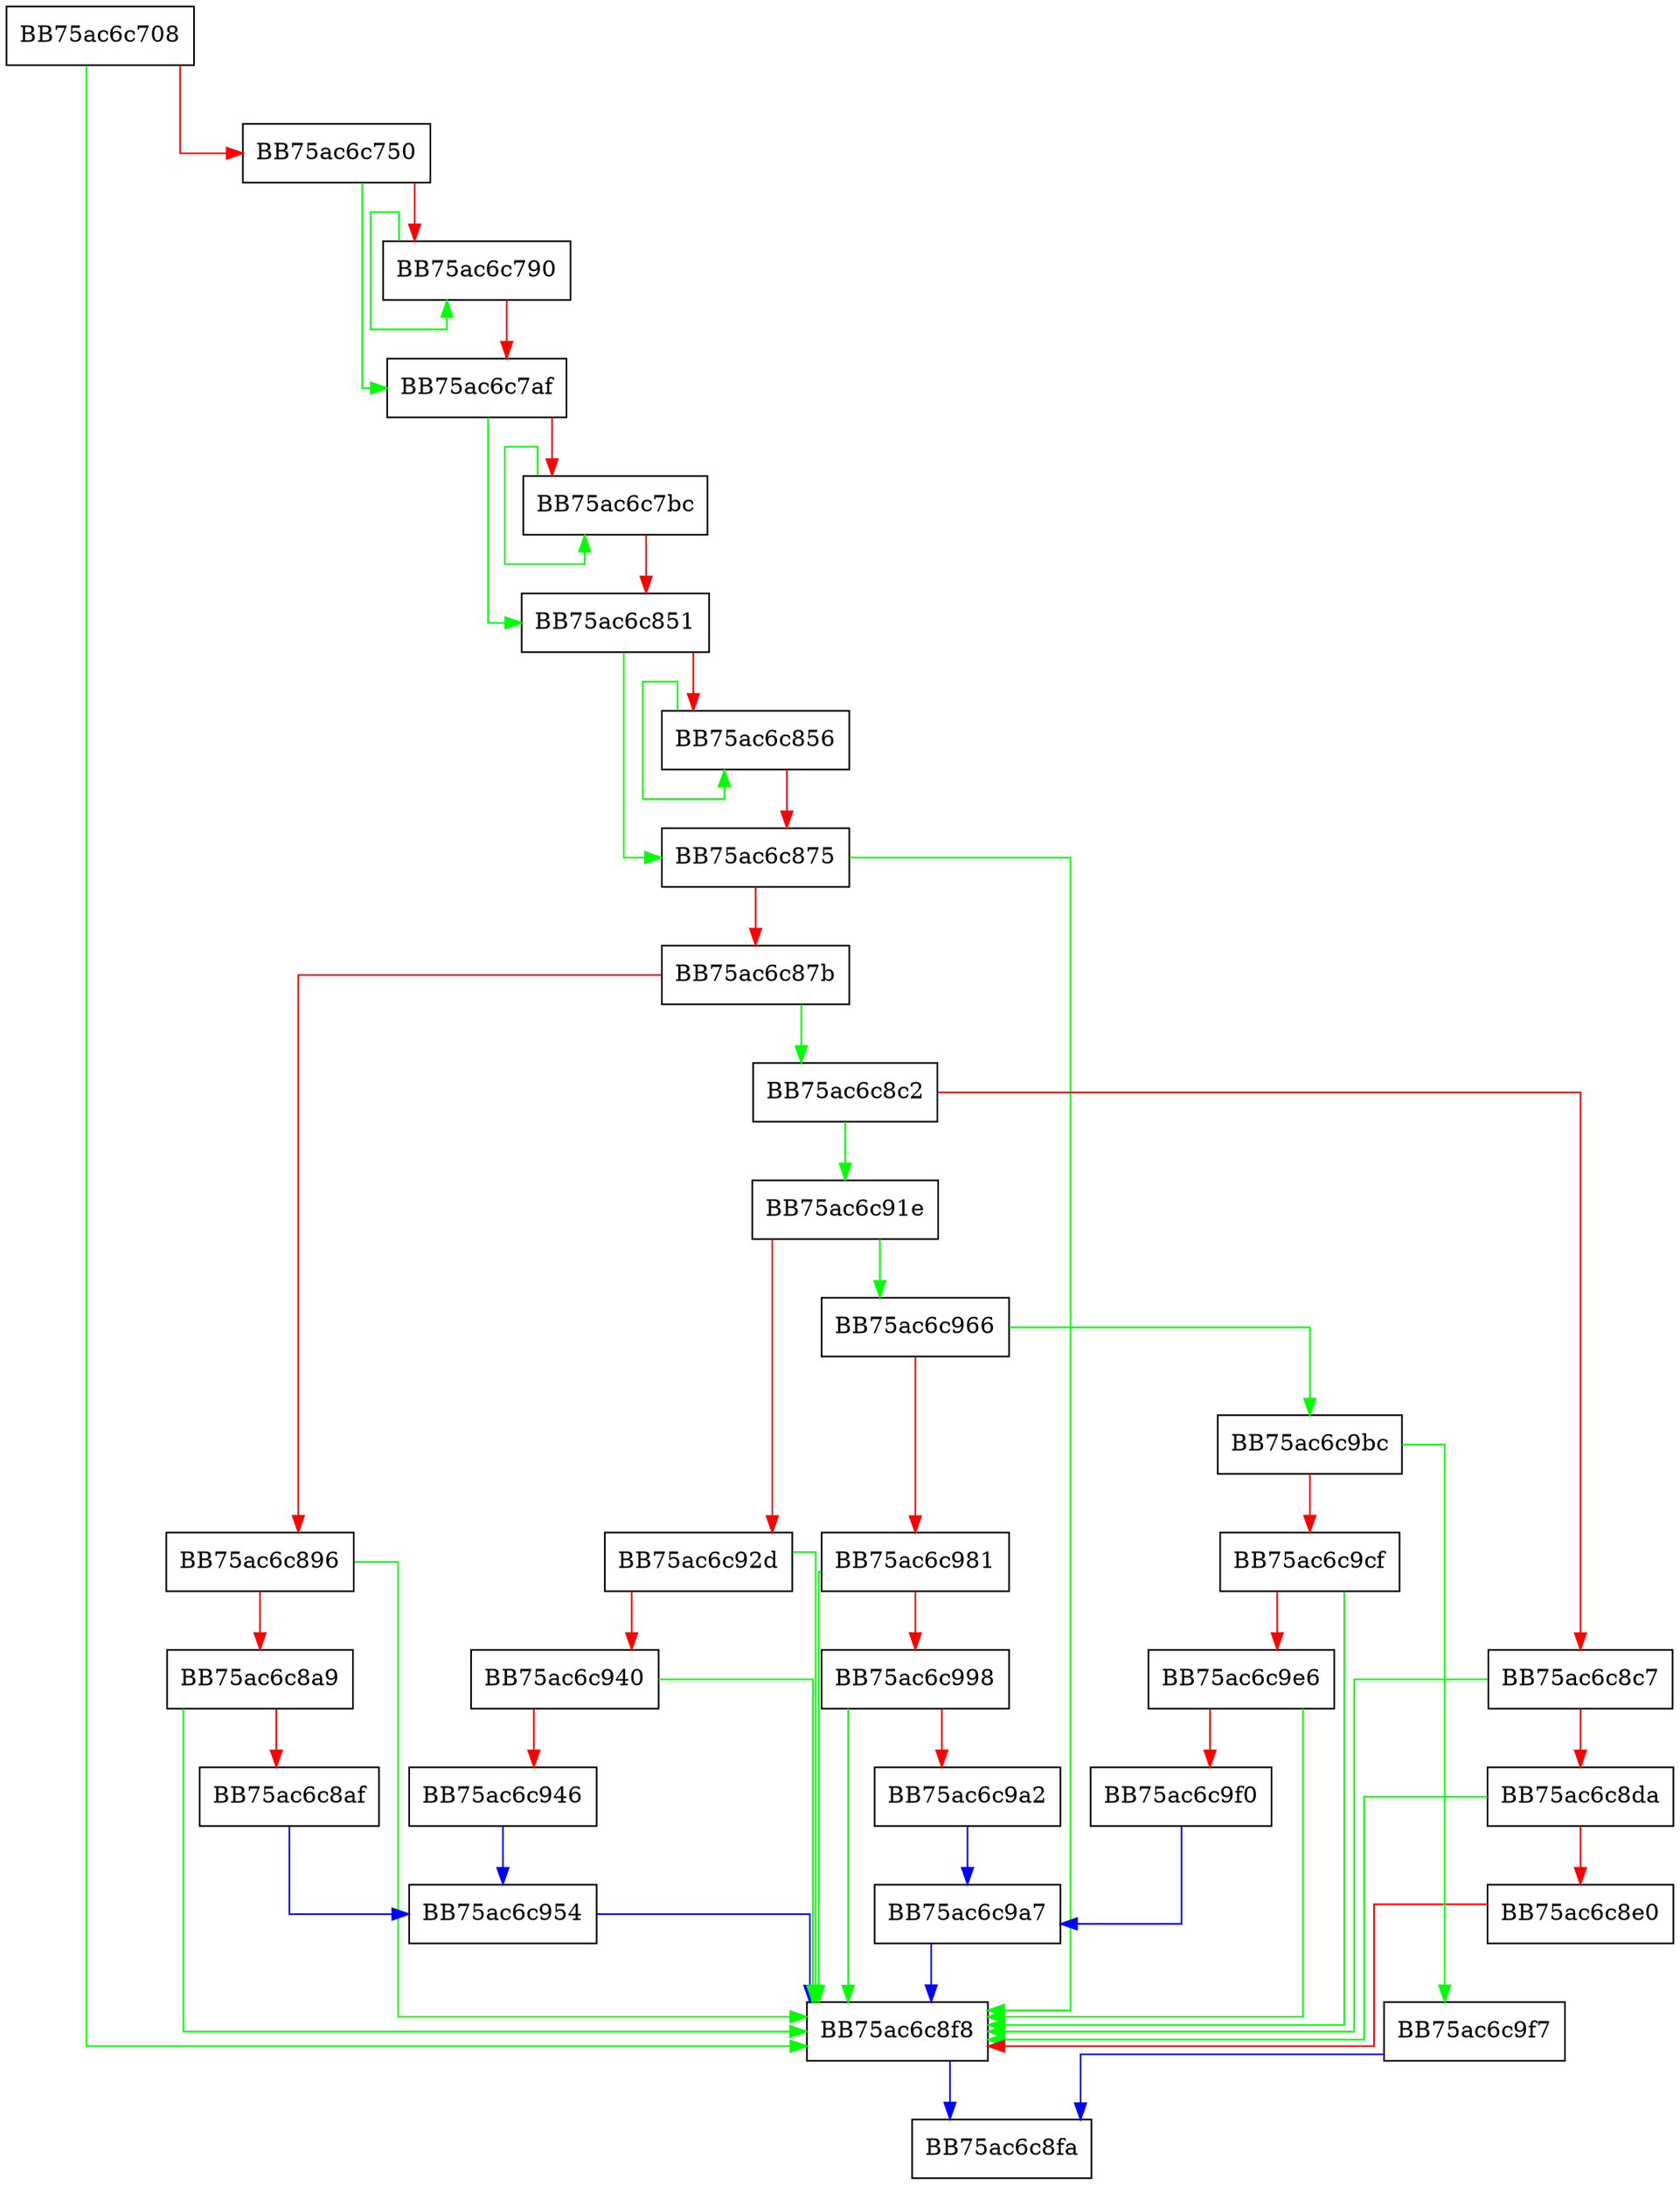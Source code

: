 digraph LoadData {
  node [shape="box"];
  graph [splines=ortho];
  BB75ac6c708 -> BB75ac6c8f8 [color="green"];
  BB75ac6c708 -> BB75ac6c750 [color="red"];
  BB75ac6c750 -> BB75ac6c7af [color="green"];
  BB75ac6c750 -> BB75ac6c790 [color="red"];
  BB75ac6c790 -> BB75ac6c790 [color="green"];
  BB75ac6c790 -> BB75ac6c7af [color="red"];
  BB75ac6c7af -> BB75ac6c851 [color="green"];
  BB75ac6c7af -> BB75ac6c7bc [color="red"];
  BB75ac6c7bc -> BB75ac6c7bc [color="green"];
  BB75ac6c7bc -> BB75ac6c851 [color="red"];
  BB75ac6c851 -> BB75ac6c875 [color="green"];
  BB75ac6c851 -> BB75ac6c856 [color="red"];
  BB75ac6c856 -> BB75ac6c856 [color="green"];
  BB75ac6c856 -> BB75ac6c875 [color="red"];
  BB75ac6c875 -> BB75ac6c8f8 [color="green"];
  BB75ac6c875 -> BB75ac6c87b [color="red"];
  BB75ac6c87b -> BB75ac6c8c2 [color="green"];
  BB75ac6c87b -> BB75ac6c896 [color="red"];
  BB75ac6c896 -> BB75ac6c8f8 [color="green"];
  BB75ac6c896 -> BB75ac6c8a9 [color="red"];
  BB75ac6c8a9 -> BB75ac6c8f8 [color="green"];
  BB75ac6c8a9 -> BB75ac6c8af [color="red"];
  BB75ac6c8af -> BB75ac6c954 [color="blue"];
  BB75ac6c8c2 -> BB75ac6c91e [color="green"];
  BB75ac6c8c2 -> BB75ac6c8c7 [color="red"];
  BB75ac6c8c7 -> BB75ac6c8f8 [color="green"];
  BB75ac6c8c7 -> BB75ac6c8da [color="red"];
  BB75ac6c8da -> BB75ac6c8f8 [color="green"];
  BB75ac6c8da -> BB75ac6c8e0 [color="red"];
  BB75ac6c8e0 -> BB75ac6c8f8 [color="red"];
  BB75ac6c8f8 -> BB75ac6c8fa [color="blue"];
  BB75ac6c91e -> BB75ac6c966 [color="green"];
  BB75ac6c91e -> BB75ac6c92d [color="red"];
  BB75ac6c92d -> BB75ac6c8f8 [color="green"];
  BB75ac6c92d -> BB75ac6c940 [color="red"];
  BB75ac6c940 -> BB75ac6c8f8 [color="green"];
  BB75ac6c940 -> BB75ac6c946 [color="red"];
  BB75ac6c946 -> BB75ac6c954 [color="blue"];
  BB75ac6c954 -> BB75ac6c8f8 [color="blue"];
  BB75ac6c966 -> BB75ac6c9bc [color="green"];
  BB75ac6c966 -> BB75ac6c981 [color="red"];
  BB75ac6c981 -> BB75ac6c8f8 [color="green"];
  BB75ac6c981 -> BB75ac6c998 [color="red"];
  BB75ac6c998 -> BB75ac6c8f8 [color="green"];
  BB75ac6c998 -> BB75ac6c9a2 [color="red"];
  BB75ac6c9a2 -> BB75ac6c9a7 [color="blue"];
  BB75ac6c9a7 -> BB75ac6c8f8 [color="blue"];
  BB75ac6c9bc -> BB75ac6c9f7 [color="green"];
  BB75ac6c9bc -> BB75ac6c9cf [color="red"];
  BB75ac6c9cf -> BB75ac6c8f8 [color="green"];
  BB75ac6c9cf -> BB75ac6c9e6 [color="red"];
  BB75ac6c9e6 -> BB75ac6c8f8 [color="green"];
  BB75ac6c9e6 -> BB75ac6c9f0 [color="red"];
  BB75ac6c9f0 -> BB75ac6c9a7 [color="blue"];
  BB75ac6c9f7 -> BB75ac6c8fa [color="blue"];
}
